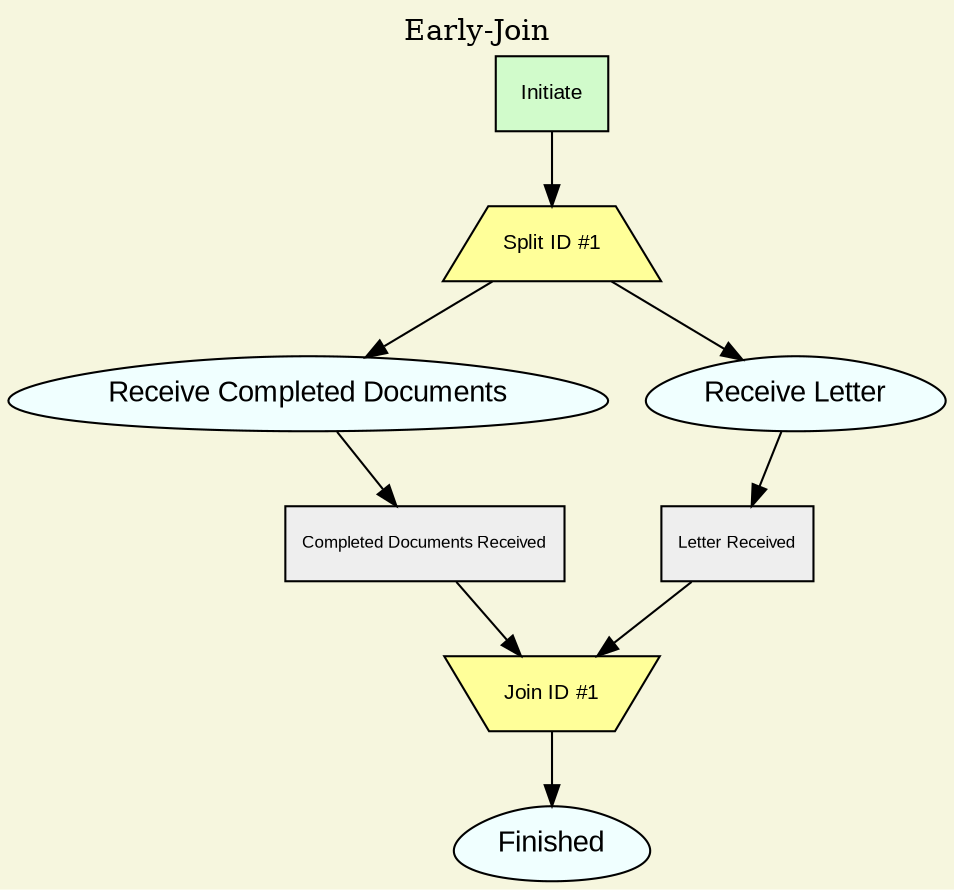 digraph abstract {

graph [ landscape="false", labeljust="center", labelloc="top", bgcolor="#f6f6DE", label="Early-Join"]
node [ color="black", fillcolor="#f0ffff", fontcolor="black", style="filled", fontname="Arial", fontsize="14", shape="egg"]
edge [ fontname = "Arial", fontsize = "8", arrowtype= "normal"]

IA100 [label="Initiate", shape="box", fontsize="10", fillcolor="#D1FBCB"]

Step1 [label="Receive Completed Documents"]
Action1 [label="Completed Documents Received", shape="box", fontsize="8", fillcolor="#eeeeee"]
Step2 [label="Receive Letter"]
Action2 [label="Letter Received", shape="box", fontsize="8", fillcolor="#eeeeee"]
Step3 [label="Finished"]

Split1 [label="Split ID #1", shape="trapezium", fontsize="10" fillcolor="#FFFF99"]

Join1 [label="Join ID #1", shape="invtrapezium", fontsize="10" fillcolor="#FFFF99"]

IA100->Split1


Step1->Action1
Action1->Join1


Step2->Action2
Action2->Join1



Join1->Step3
Split1->Step1
Split1->Step2

}

